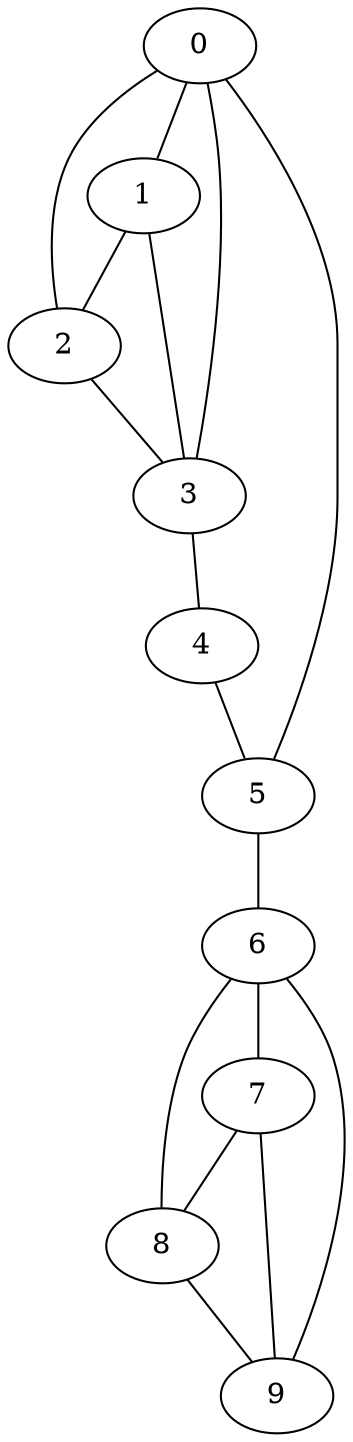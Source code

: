 // this is the graph after block alignment
// and before edge copy
graph G {
0;
1;
2;
3;
4;
5;
6;
7;
8;
9;
0--1 ;
0--3 ;
0--5 ;
1--2 ;
2--3 ;
3--4 ;
4--5 ;
5--6 ;
6--7 ;
6--8 ;
6--9 ;
7--8 ;
7--9 ;
8--9 ;
3--1 ;
0--2 ;
}
